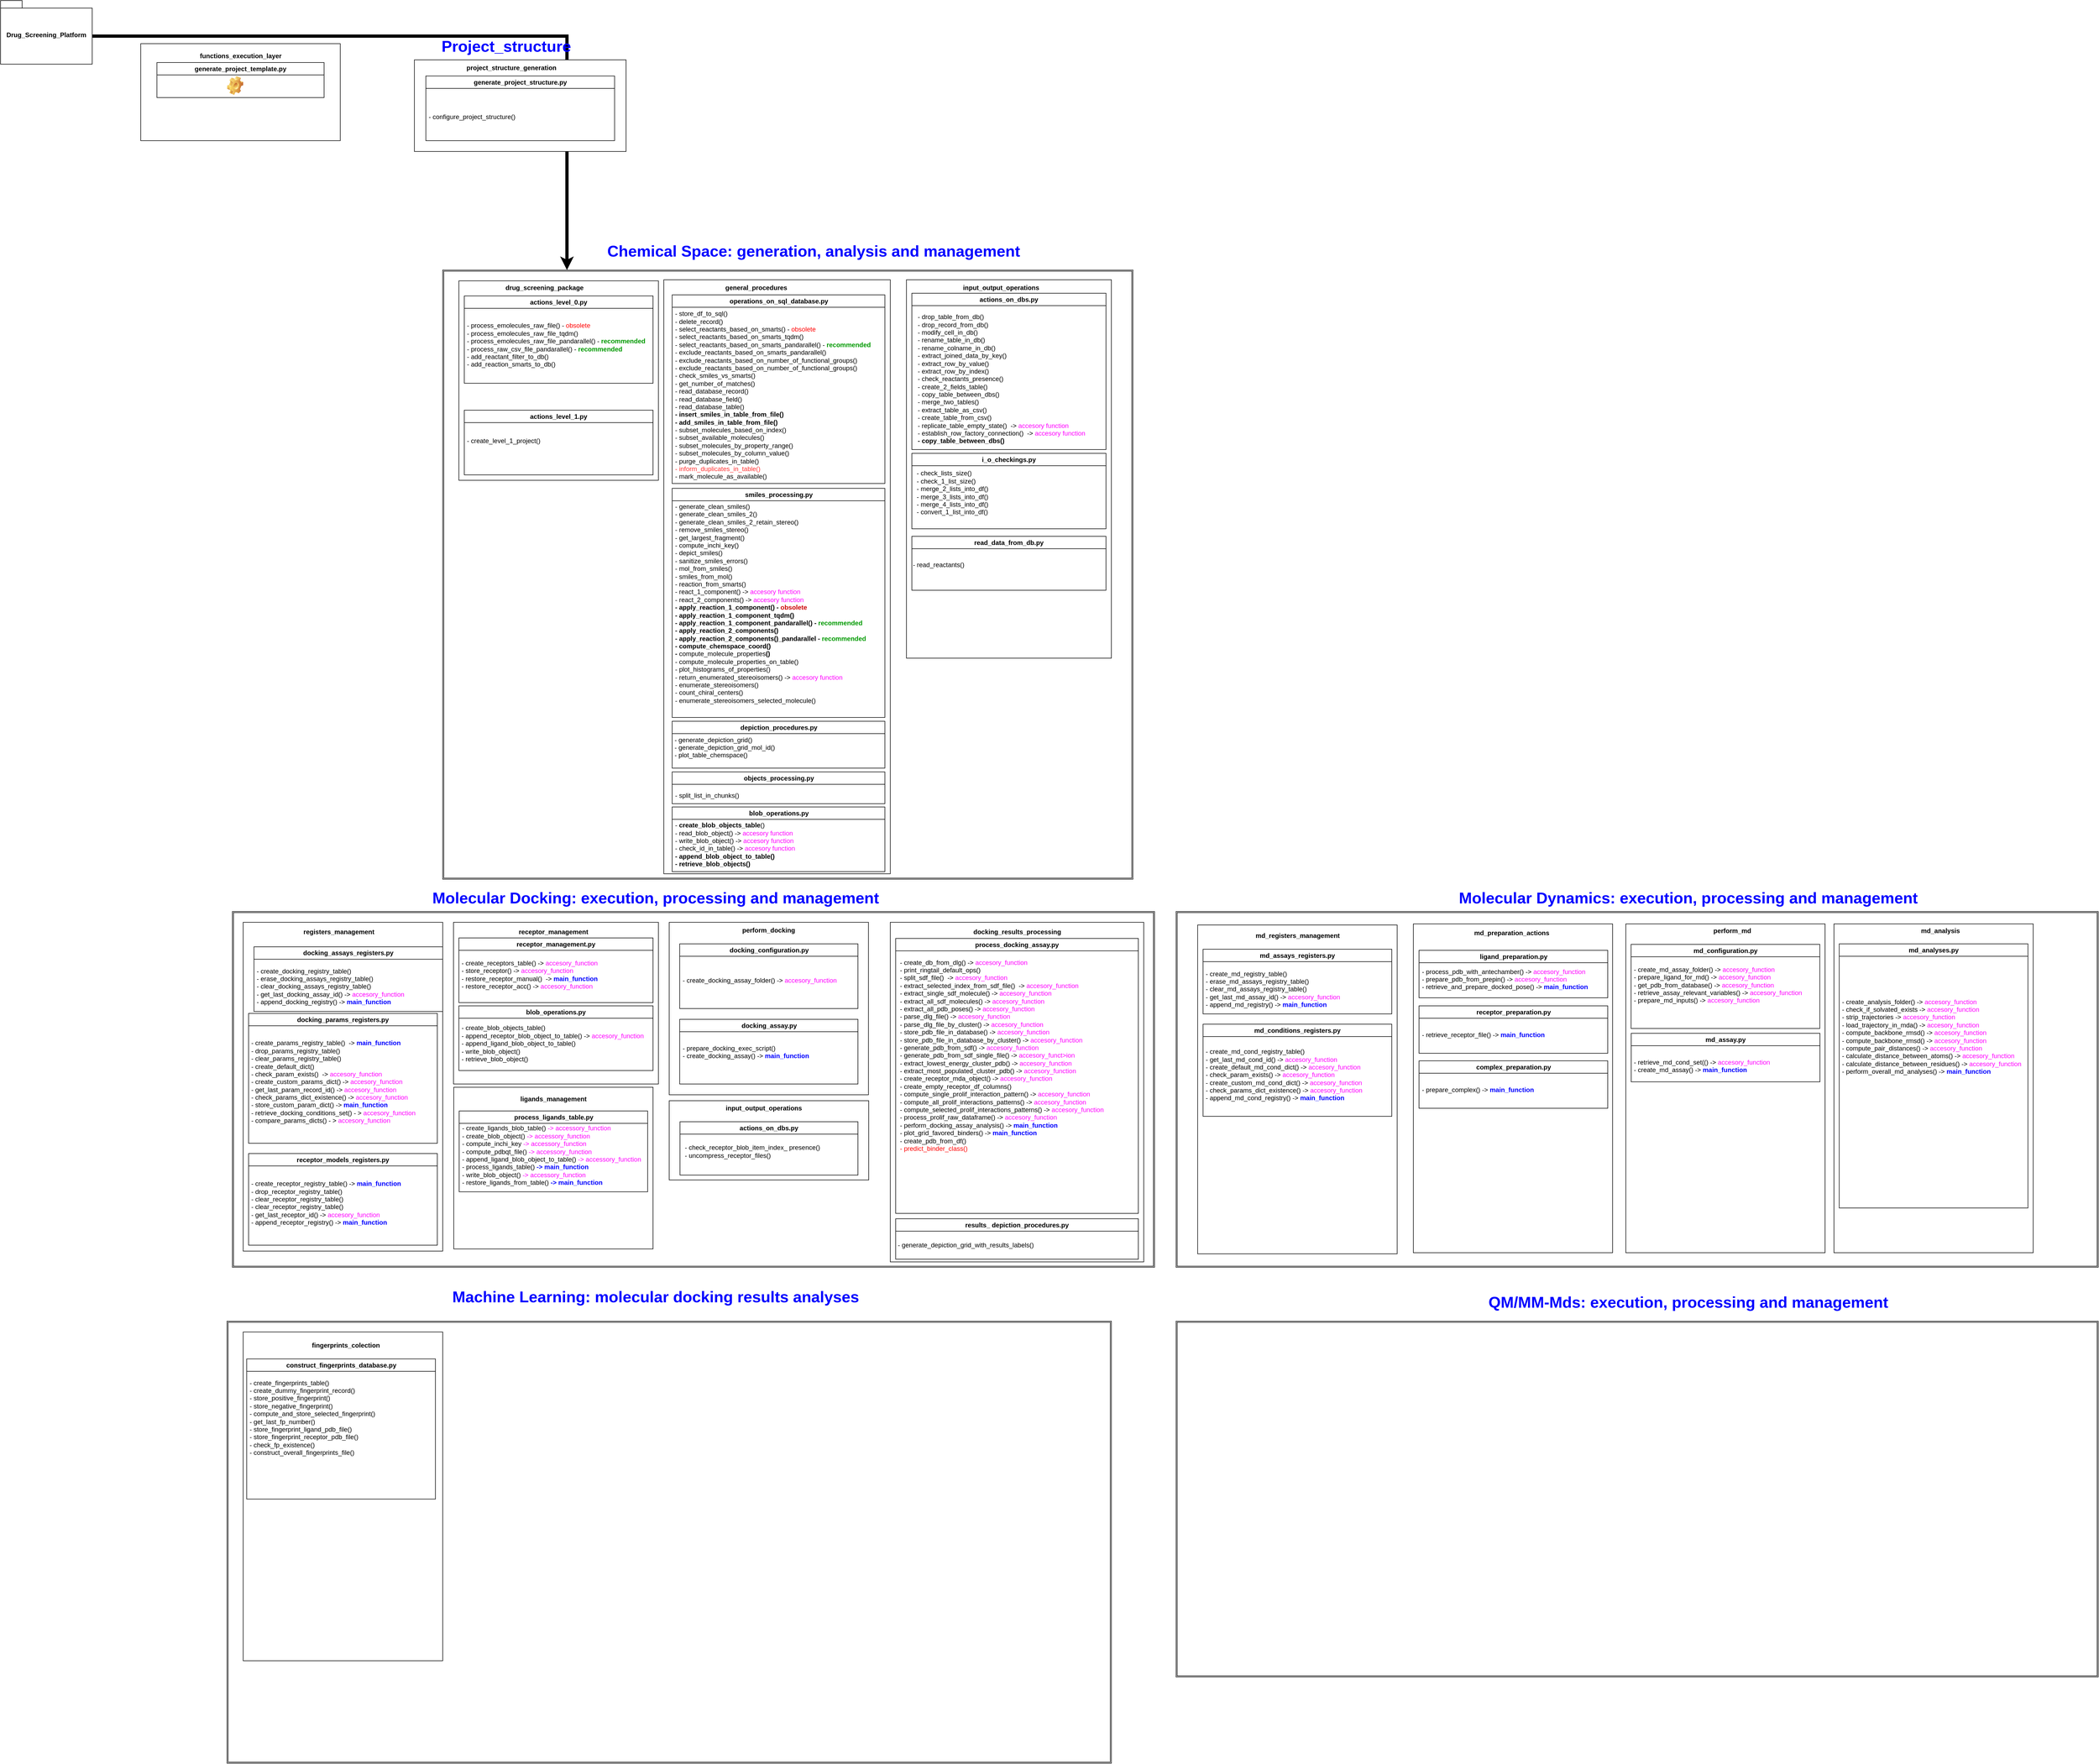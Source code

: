 <mxfile version="24.2.5" type="device">
  <diagram name="Page-1" id="ZjDDQJJPFg0Ox1GyfzFk">
    <mxGraphModel dx="4764" dy="4843" grid="1" gridSize="10" guides="1" tooltips="1" connect="1" arrows="0" fold="1" page="1" pageScale="1" pageWidth="850" pageHeight="4000" math="0" shadow="0">
      <root>
        <mxCell id="0" />
        <mxCell id="1" parent="0" />
        <mxCell id="5_DyJyI8M9IPfwXmiHKh-10" value="" style="shape=ext;double=1;rounded=0;whiteSpace=wrap;html=1;fillColor=none;" parent="1" vertex="1">
          <mxGeometry x="-2080" y="20" width="1280" height="1130" as="geometry" />
        </mxCell>
        <mxCell id="op9TbKIEDOTLHS-nMI7d-17" style="edgeStyle=orthogonalEdgeStyle;rounded=0;orthogonalLoop=1;jettySize=auto;html=1;exitX=0;exitY=0;exitDx=170;exitDy=66;exitPerimeter=0;entryX=0.18;entryY=0;entryDx=0;entryDy=0;entryPerimeter=0;strokeWidth=6;" parent="1" source="KJcT8KKadc8VXpA1oSE8-1" target="5_DyJyI8M9IPfwXmiHKh-10" edge="1">
          <mxGeometry relative="1" as="geometry">
            <mxPoint x="-2412" y="90" as="targetPoint" />
          </mxGeometry>
        </mxCell>
        <mxCell id="KJcT8KKadc8VXpA1oSE8-1" value="Drug_Screening_Platform" style="shape=folder;fontStyle=1;spacingTop=10;tabWidth=40;tabHeight=14;tabPosition=left;html=1;whiteSpace=wrap;" parent="1" vertex="1">
          <mxGeometry x="-2900" y="-480" width="170" height="118" as="geometry" />
        </mxCell>
        <mxCell id="S1ebgUeqdzHGPqSR9HJT-7" style="edgeStyle=orthogonalEdgeStyle;rounded=0;orthogonalLoop=1;jettySize=auto;html=1;exitX=1;exitY=0.5;exitDx=0;exitDy=0;entryX=0;entryY=0.5;entryDx=0;entryDy=0;" parent="1" edge="1">
          <mxGeometry relative="1" as="geometry">
            <mxPoint x="230" y="235" as="sourcePoint" />
          </mxGeometry>
        </mxCell>
        <mxCell id="S1ebgUeqdzHGPqSR9HJT-41" style="edgeStyle=orthogonalEdgeStyle;rounded=0;orthogonalLoop=1;jettySize=auto;html=1;exitX=0;exitY=1;exitDx=0;exitDy=0;entryX=0.75;entryY=1;entryDx=0;entryDy=0;" parent="1" edge="1">
          <mxGeometry relative="1" as="geometry">
            <mxPoint x="177.5" y="260" as="targetPoint" />
          </mxGeometry>
        </mxCell>
        <mxCell id="rPnB2i1iDil81EqJOdZv-5" value="" style="rounded=0;whiteSpace=wrap;html=1;" parent="1" vertex="1">
          <mxGeometry x="-2050" y="40" width="370" height="370" as="geometry" />
        </mxCell>
        <mxCell id="rPnB2i1iDil81EqJOdZv-6" value="drug_screening_package&amp;nbsp;" style="text;html=1;align=center;verticalAlign=middle;whiteSpace=wrap;rounded=0;fontStyle=1" parent="1" vertex="1">
          <mxGeometry x="-1987.5" y="38" width="195" height="30" as="geometry" />
        </mxCell>
        <mxCell id="rPnB2i1iDil81EqJOdZv-12" value="actions_level_0.py" style="swimlane;whiteSpace=wrap;html=1;" parent="1" vertex="1">
          <mxGeometry x="-2040" y="68" width="350" height="162" as="geometry">
            <mxRectangle x="190" y="190" width="140" height="30" as="alternateBounds" />
          </mxGeometry>
        </mxCell>
        <mxCell id="rPnB2i1iDil81EqJOdZv-13" value="- process_emolecules_raw_file() - &lt;font color=&quot;#ff0000&quot;&gt;obsolete&lt;/font&gt;&lt;div&gt;- process_emolecules_raw_file_tqdm()&lt;/div&gt;&lt;div&gt;- process_emolecules_raw_file_pandarallel() - &lt;font color=&quot;#009900&quot;&gt;&lt;b&gt;recommended&lt;/b&gt;&lt;/font&gt;&lt;/div&gt;&lt;div&gt;- process_raw_csv_file_pandarallel() -&amp;nbsp;&lt;font color=&quot;#009900&quot;&gt;&lt;b&gt;recommended&lt;/b&gt;&lt;/font&gt;&lt;font color=&quot;#009900&quot;&gt;&lt;b&gt;&lt;br&gt;&lt;/b&gt;&lt;/font&gt;&lt;div&gt;- add_reactant_filter_to_db()&lt;/div&gt;&lt;div&gt;- add_reaction_smarts_to_db()&lt;/div&gt;&lt;/div&gt;" style="text;html=1;align=left;verticalAlign=middle;whiteSpace=wrap;rounded=0;" parent="rPnB2i1iDil81EqJOdZv-12" vertex="1">
          <mxGeometry x="3" y="31" width="337" height="119" as="geometry" />
        </mxCell>
        <mxCell id="rPnB2i1iDil81EqJOdZv-15" value="actions_level_1.py" style="swimlane;whiteSpace=wrap;html=1;" parent="1" vertex="1">
          <mxGeometry x="-2040" y="280" width="350" height="120" as="geometry">
            <mxRectangle x="190" y="190" width="140" height="30" as="alternateBounds" />
          </mxGeometry>
        </mxCell>
        <mxCell id="rPnB2i1iDil81EqJOdZv-16" value="- create_level_1_project()" style="text;html=1;align=left;verticalAlign=middle;whiteSpace=wrap;rounded=0;" parent="rPnB2i1iDil81EqJOdZv-15" vertex="1">
          <mxGeometry x="3" y="25" width="190" height="64" as="geometry" />
        </mxCell>
        <mxCell id="op9TbKIEDOTLHS-nMI7d-1" value="" style="rounded=0;whiteSpace=wrap;html=1;" parent="1" vertex="1">
          <mxGeometry x="-1670" y="38" width="420" height="1102" as="geometry" />
        </mxCell>
        <mxCell id="op9TbKIEDOTLHS-nMI7d-2" value="general_procedures" style="text;html=1;align=center;verticalAlign=middle;whiteSpace=wrap;rounded=0;fontStyle=1" parent="1" vertex="1">
          <mxGeometry x="-1596.25" y="38" width="195" height="30" as="geometry" />
        </mxCell>
        <mxCell id="op9TbKIEDOTLHS-nMI7d-3" value="operations_on_sql_database.py" style="swimlane;whiteSpace=wrap;html=1;startSize=23;" parent="1" vertex="1">
          <mxGeometry x="-1654.5" y="66" width="394.5" height="350" as="geometry">
            <mxRectangle x="190" y="190" width="140" height="30" as="alternateBounds" />
          </mxGeometry>
        </mxCell>
        <mxCell id="op9TbKIEDOTLHS-nMI7d-4" value="- store_df_to_sql()&lt;div&gt;- delete_record()&lt;/div&gt;&lt;div&gt;- select_reactants_based_on_smarts() - &lt;font color=&quot;#ff0000&quot;&gt;obsolete&lt;/font&gt;&lt;/div&gt;&lt;div&gt;- select_reactants_based_on_smarts_tqdm()&lt;br&gt;&lt;/div&gt;&lt;div&gt;- select_reactants_based_on_smarts_pandarallel() - &lt;font color=&quot;#009900&quot;&gt;&lt;b&gt;recommended&lt;/b&gt;&lt;/font&gt;&lt;br&gt;&lt;/div&gt;&lt;div&gt;- exclude_reactants_based_on_smarts_pandarallel()&amp;nbsp;&lt;font color=&quot;#009900&quot;&gt;&lt;b&gt;&lt;br&gt;&lt;/b&gt;&lt;/font&gt;&lt;/div&gt;&lt;div&gt;- exclude_reactants_based_on_number_of_functional_groups()&lt;/div&gt;&lt;div&gt;- exclude_reactants_based_on_number_of_functional_groups()&lt;br&gt;&lt;/div&gt;&lt;div&gt;- check_smiles_vs_smarts()&lt;/div&gt;&lt;div&gt;- get_number_of_matches()&lt;/div&gt;&lt;div&gt;- read_database_record()&lt;/div&gt;&lt;div&gt;- read_database_field()&lt;/div&gt;&lt;div&gt;- read_database_table()&lt;/div&gt;&lt;div&gt;&lt;b&gt;- insert_smiles_in_table_from_file()&lt;/b&gt;&lt;/div&gt;&lt;div&gt;&lt;b&gt;-&amp;nbsp;&lt;/b&gt;&lt;b style=&quot;background-color: initial;&quot;&gt;add_smiles_in_table_from_file()&lt;/b&gt;&lt;/div&gt;&lt;div&gt;- subset_molecules_based_on_index()&lt;/div&gt;&lt;div&gt;- subset_available_molecules()&lt;/div&gt;&lt;div&gt;- subset_molecules_by_property_range()&lt;/div&gt;&lt;div&gt;- subset_molecules_by_column_value()&lt;/div&gt;&lt;div&gt;&lt;div&gt;- purge_duplicates_in_table()&lt;/div&gt;&lt;div&gt;&lt;font color=&quot;#ff3333&quot;&gt;- inform_duplicates_in_table()&lt;/font&gt;&lt;/div&gt;&lt;div&gt;- mark_molecule_as_available()&lt;/div&gt;&lt;/div&gt;" style="text;html=1;align=left;verticalAlign=middle;whiteSpace=wrap;rounded=0;" parent="op9TbKIEDOTLHS-nMI7d-3" vertex="1">
          <mxGeometry x="3" y="17" width="377" height="337" as="geometry" />
        </mxCell>
        <mxCell id="op9TbKIEDOTLHS-nMI7d-5" value="smiles_processing.py" style="swimlane;whiteSpace=wrap;html=1;startSize=23;" parent="1" vertex="1">
          <mxGeometry x="-1654.5" y="425" width="394.5" height="425" as="geometry">
            <mxRectangle x="190" y="190" width="140" height="30" as="alternateBounds" />
          </mxGeometry>
        </mxCell>
        <mxCell id="op9TbKIEDOTLHS-nMI7d-6" value="- generate_clean_smiles()&lt;div&gt;- generate_clean_smiles_2()&lt;/div&gt;&lt;div&gt;- generate_clean_smiles_2_retain_stereo()&lt;br&gt;&lt;div&gt;- remove_smiles_stereo()&lt;/div&gt;&lt;div&gt;- get_largest_fragment()&lt;/div&gt;&lt;div&gt;- compute_inchi_key()&lt;/div&gt;&lt;div&gt;- depict_smiles()&lt;/div&gt;&lt;div&gt;- sanitize_smiles_errors()&lt;/div&gt;&lt;div&gt;- mol_from_smiles()&lt;/div&gt;&lt;div&gt;- smiles_from_mol()&lt;/div&gt;&lt;div&gt;- reaction_from_smarts()&lt;/div&gt;&lt;div&gt;- react_1_component()&amp;nbsp;&lt;span style=&quot;background-color: initial;&quot;&gt;-&amp;gt;&lt;/span&gt;&lt;span style=&quot;background-color: initial;&quot;&gt;&amp;nbsp;&lt;/span&gt;&lt;font style=&quot;background-color: initial;&quot; color=&quot;#ff00ff&quot;&gt;accesory function&lt;/font&gt;&lt;/div&gt;&lt;div&gt;- react_2_components()&amp;nbsp;&lt;span style=&quot;background-color: initial;&quot;&gt;-&amp;gt;&lt;/span&gt;&lt;span style=&quot;background-color: initial;&quot;&gt;&amp;nbsp;&lt;/span&gt;&lt;font style=&quot;background-color: initial;&quot; color=&quot;#ff00ff&quot;&gt;accesory function&lt;/font&gt;&lt;br&gt;&lt;/div&gt;&lt;div&gt;&lt;b&gt;- apply_reaction_1_component() - &lt;font color=&quot;#cc0000&quot;&gt;obsolete&lt;/font&gt;&lt;/b&gt;&lt;/div&gt;&lt;div&gt;&lt;b&gt;- apply_reaction_1_component_tqdm()&lt;/b&gt;&lt;b&gt;&lt;font color=&quot;#cc0000&quot;&gt;&lt;br&gt;&lt;/font&gt;&lt;/b&gt;&lt;/div&gt;&lt;div&gt;&lt;b&gt;- apply_reaction_1_component_pandarallel() - &lt;font color=&quot;#009900&quot;&gt;recommended&lt;/font&gt;&lt;/b&gt;&lt;b&gt;&lt;br&gt;&lt;/b&gt;&lt;/div&gt;&lt;div&gt;&lt;div&gt;&lt;b&gt;- apply_reaction_2_components()&lt;/b&gt;&lt;/div&gt;&lt;div&gt;&lt;b&gt;- apply_reaction_2_components()_pandarallel - &lt;font color=&quot;#009900&quot;&gt;recommended&lt;/font&gt;&lt;/b&gt;&lt;b&gt;&lt;br&gt;&lt;/b&gt;&lt;/div&gt;&lt;div&gt;&lt;b&gt;- compute_chemspace_coord()&lt;/b&gt;&lt;/div&gt;&lt;div&gt;&lt;b&gt;- &lt;/b&gt;compute_molecule_properties&lt;b&gt;()&lt;/b&gt;&lt;/div&gt;&lt;div&gt;- compute_&lt;span style=&quot;background-color: initial;&quot;&gt;molecule_properties_on_table()&lt;/span&gt;&lt;/div&gt;&lt;div&gt;- plot_histograms_of_properties&lt;span style=&quot;background-color: initial;&quot;&gt;()&lt;/span&gt;&lt;span style=&quot;background-color: initial;&quot;&gt;&lt;br&gt;&lt;/span&gt;&lt;/div&gt;&lt;div&gt;&lt;span style=&quot;background-color: initial;&quot;&gt;- return_enumerated_stereoisomers()&amp;nbsp;&lt;/span&gt;&lt;span style=&quot;background-color: initial;&quot;&gt;-&amp;gt;&lt;/span&gt;&lt;span style=&quot;background-color: initial;&quot;&gt;&amp;nbsp;&lt;/span&gt;&lt;font style=&quot;background-color: initial;&quot; color=&quot;#ff00ff&quot;&gt;accesory function&lt;/font&gt;&lt;/div&gt;&lt;div&gt;- enumerate_stereoisomers()&lt;span style=&quot;background-color: initial;&quot;&gt;&lt;br&gt;&lt;/span&gt;&lt;/div&gt;&lt;div&gt;- count_chiral_centers()&lt;/div&gt;&lt;div&gt;- enumerate_stereoisomers_selected_molecule()&lt;/div&gt;&lt;div&gt;&lt;br&gt;&lt;/div&gt;&lt;/div&gt;&lt;div&gt;&lt;br&gt;&lt;/div&gt;&lt;/div&gt;" style="text;html=1;align=left;verticalAlign=middle;whiteSpace=wrap;rounded=0;" parent="op9TbKIEDOTLHS-nMI7d-5" vertex="1">
          <mxGeometry x="3" y="67" width="367" height="321" as="geometry" />
        </mxCell>
        <mxCell id="op9TbKIEDOTLHS-nMI7d-7" value="" style="rounded=0;whiteSpace=wrap;html=1;" parent="1" vertex="1">
          <mxGeometry x="-1220" y="38" width="380" height="702" as="geometry" />
        </mxCell>
        <mxCell id="op9TbKIEDOTLHS-nMI7d-8" value="input_output_operations" style="text;html=1;align=center;verticalAlign=middle;whiteSpace=wrap;rounded=0;fontStyle=1" parent="1" vertex="1">
          <mxGeometry x="-1142.5" y="38" width="195" height="30" as="geometry" />
        </mxCell>
        <mxCell id="op9TbKIEDOTLHS-nMI7d-9" value="actions_on_dbs.py" style="swimlane;whiteSpace=wrap;html=1;startSize=23;" parent="1" vertex="1">
          <mxGeometry x="-1210" y="63" width="360" height="290" as="geometry">
            <mxRectangle x="190" y="190" width="140" height="30" as="alternateBounds" />
          </mxGeometry>
        </mxCell>
        <mxCell id="op9TbKIEDOTLHS-nMI7d-10" value="- drop_table_from_db()&lt;div&gt;-&amp;nbsp;&lt;span style=&quot;background-color: initial;&quot;&gt;drop_record_from_db()&lt;/span&gt;&lt;/div&gt;&lt;div&gt;- modify_cell_in_db()&lt;/div&gt;&lt;div&gt;- rename_table_in_db()&lt;/div&gt;&lt;div&gt;- rename_colname_in_db()&lt;/div&gt;&lt;div&gt;- extract_joined_data_by_key()&lt;/div&gt;&lt;div&gt;- extract_row_by_value()&lt;/div&gt;&lt;div&gt;- extract_row_by_index()&lt;/div&gt;&lt;div&gt;- check_reactants_presence()&lt;/div&gt;&lt;div&gt;- create_2_fields_table()&lt;/div&gt;&lt;div&gt;- copy_table_between_dbs()&lt;/div&gt;&lt;div&gt;- merge_two_tables()&lt;/div&gt;&lt;div&gt;- extract_table_as_csv()&lt;/div&gt;&lt;div&gt;- create_table_from_csv()&lt;/div&gt;&lt;div&gt;- replicate_table_empty_state()&amp;nbsp;&amp;nbsp;&lt;span style=&quot;background-color: initial;&quot;&gt;-&amp;gt;&lt;/span&gt;&lt;span style=&quot;background-color: initial;&quot;&gt;&amp;nbsp;&lt;/span&gt;&lt;font style=&quot;background-color: initial;&quot; color=&quot;#ff00ff&quot;&gt;accesory function&lt;/font&gt;&lt;/div&gt;&lt;div&gt;&lt;font style=&quot;background-color: initial;&quot;&gt;- establish_row_factory_connection()&amp;nbsp;&amp;nbsp;&lt;/font&gt;&lt;span style=&quot;background-color: initial;&quot;&gt;-&amp;gt;&lt;/span&gt;&lt;span style=&quot;background-color: initial;&quot;&gt;&amp;nbsp;&lt;/span&gt;&lt;font style=&quot;background-color: initial;&quot; color=&quot;#ff00ff&quot;&gt;accesory function&lt;/font&gt;&lt;/div&gt;&lt;div&gt;&lt;font style=&quot;background-color: initial;&quot;&gt;&lt;b&gt;- copy_table_between_dbs()&lt;/b&gt;&lt;/font&gt;&lt;/div&gt;" style="text;html=1;align=left;verticalAlign=middle;whiteSpace=wrap;rounded=0;" parent="op9TbKIEDOTLHS-nMI7d-9" vertex="1">
          <mxGeometry x="9.25" y="27" width="340.75" height="263" as="geometry" />
        </mxCell>
        <mxCell id="op9TbKIEDOTLHS-nMI7d-11" value="i_o_checkings.py" style="swimlane;whiteSpace=wrap;html=1;startSize=23;" parent="1" vertex="1">
          <mxGeometry x="-1210" y="360" width="360" height="140" as="geometry">
            <mxRectangle x="190" y="190" width="140" height="30" as="alternateBounds" />
          </mxGeometry>
        </mxCell>
        <mxCell id="op9TbKIEDOTLHS-nMI7d-12" value="- check_lists_size()&lt;div&gt;- check_1_list_size()&lt;/div&gt;&lt;div&gt;- merge_2_lists_into_df()&lt;/div&gt;&lt;div&gt;- merge_3_lists_into_df()&lt;/div&gt;&lt;div&gt;- merge_4_lists_into_df()&lt;br&gt;&lt;/div&gt;&lt;div&gt;- convert_1_list_into_df()&lt;/div&gt;" style="text;html=1;align=left;verticalAlign=middle;whiteSpace=wrap;rounded=0;" parent="op9TbKIEDOTLHS-nMI7d-11" vertex="1">
          <mxGeometry x="7" y="21" width="227" height="103" as="geometry" />
        </mxCell>
        <mxCell id="op9TbKIEDOTLHS-nMI7d-14" value="read_data_from_db.py" style="swimlane;whiteSpace=wrap;html=1;startSize=23;" parent="1" vertex="1">
          <mxGeometry x="-1210" y="514" width="360" height="100" as="geometry">
            <mxRectangle x="190" y="190" width="140" height="30" as="alternateBounds" />
          </mxGeometry>
        </mxCell>
        <mxCell id="op9TbKIEDOTLHS-nMI7d-15" value="- read_reactants()&lt;div&gt;&lt;br&gt;&lt;/div&gt;" style="text;html=1;align=left;verticalAlign=middle;whiteSpace=wrap;rounded=0;" parent="op9TbKIEDOTLHS-nMI7d-14" vertex="1">
          <mxGeometry y="29" width="227" height="61" as="geometry" />
        </mxCell>
        <mxCell id="op9TbKIEDOTLHS-nMI7d-18" value="depiction_procedures.py" style="swimlane;whiteSpace=wrap;html=1;startSize=23;" parent="1" vertex="1">
          <mxGeometry x="-1654.5" y="857" width="394.5" height="87" as="geometry">
            <mxRectangle x="190" y="190" width="140" height="30" as="alternateBounds" />
          </mxGeometry>
        </mxCell>
        <mxCell id="op9TbKIEDOTLHS-nMI7d-20" value="- generate_depiction_grid()&lt;div&gt;-&amp;nbsp;&lt;span style=&quot;background-color: initial;&quot;&gt;generate_depiction_grid_mol_id()&lt;/span&gt;&lt;/div&gt;&lt;div&gt;- plot_table_chemspace()&lt;br&gt;&lt;div&gt;&lt;br&gt;&lt;/div&gt;&lt;/div&gt;&lt;div&gt;&lt;br&gt;&lt;/div&gt;" style="text;html=1;align=left;verticalAlign=middle;whiteSpace=wrap;rounded=0;" parent="op9TbKIEDOTLHS-nMI7d-18" vertex="1">
          <mxGeometry x="2" y="31" width="227" height="64" as="geometry" />
        </mxCell>
        <mxCell id="lbyZ6owVBrFahI_U88o8-2" value="objects_processing.py" style="swimlane;whiteSpace=wrap;html=1;startSize=23;" parent="1" vertex="1">
          <mxGeometry x="-1654.5" y="951" width="394.5" height="59" as="geometry">
            <mxRectangle x="190" y="190" width="140" height="30" as="alternateBounds" />
          </mxGeometry>
        </mxCell>
        <mxCell id="lbyZ6owVBrFahI_U88o8-3" value="- split_list_in_chunks()&lt;div&gt;&lt;div&gt;&lt;br&gt;&lt;/div&gt;&lt;/div&gt;" style="text;html=1;align=left;verticalAlign=middle;whiteSpace=wrap;rounded=0;" parent="lbyZ6owVBrFahI_U88o8-2" vertex="1">
          <mxGeometry x="3" y="38" width="227" height="25" as="geometry" />
        </mxCell>
        <mxCell id="6K7ebZLv46I86Yor-Uzl-1" value="blob_operations.py" style="swimlane;whiteSpace=wrap;html=1;startSize=23;" parent="1" vertex="1">
          <mxGeometry x="-1654.5" y="1016" width="394.5" height="120" as="geometry">
            <mxRectangle x="190" y="190" width="140" height="30" as="alternateBounds" />
          </mxGeometry>
        </mxCell>
        <mxCell id="6K7ebZLv46I86Yor-Uzl-2" value="- &lt;b&gt;create_blob_objects_table&lt;/b&gt;()&lt;div&gt;&lt;div&gt;- read_blob_object() -&amp;gt; &lt;font color=&quot;#ff00ff&quot;&gt;accesory function&lt;/font&gt;&lt;/div&gt;&lt;div&gt;- write_blob_object()&amp;nbsp;&lt;span style=&quot;background-color: initial;&quot;&gt;-&amp;gt; &lt;font color=&quot;#ff00ff&quot;&gt;accesory function&lt;/font&gt;&lt;/span&gt;&lt;/div&gt;&lt;div&gt;- check_id_in_table() -&amp;gt; &lt;font color=&quot;#ff00ff&quot;&gt;accesory function&lt;/font&gt;&lt;br&gt;&lt;div&gt;&lt;b&gt;- append_blob_object_to_table()&lt;/b&gt;&lt;/div&gt;&lt;div&gt;&lt;b&gt;- retrieve_blob_objects()&lt;br&gt;&lt;/b&gt;&lt;div&gt;&lt;div&gt;&lt;br&gt;&lt;/div&gt;&lt;/div&gt;&lt;/div&gt;&lt;/div&gt;&lt;/div&gt;" style="text;html=1;align=left;verticalAlign=middle;whiteSpace=wrap;rounded=0;" parent="6K7ebZLv46I86Yor-Uzl-1" vertex="1">
          <mxGeometry x="3" y="34" width="267" height="86" as="geometry" />
        </mxCell>
        <mxCell id="qKzU55aZ_MgjHmYQfqIT-2" value="" style="rounded=0;whiteSpace=wrap;html=1;" parent="1" vertex="1">
          <mxGeometry x="-2640" y="-400" width="370" height="180" as="geometry" />
        </mxCell>
        <mxCell id="qKzU55aZ_MgjHmYQfqIT-3" value="functions_execution_layer" style="text;html=1;align=center;verticalAlign=middle;whiteSpace=wrap;rounded=0;fontStyle=1" parent="1" vertex="1">
          <mxGeometry x="-2552.5" y="-392" width="195" height="30" as="geometry" />
        </mxCell>
        <mxCell id="5_DyJyI8M9IPfwXmiHKh-1" value="generate_project_template.py" style="swimlane;whiteSpace=wrap;html=1;" parent="1" vertex="1">
          <mxGeometry x="-2610" y="-365" width="310" height="65" as="geometry">
            <mxRectangle x="190" y="190" width="140" height="30" as="alternateBounds" />
          </mxGeometry>
        </mxCell>
        <mxCell id="5_DyJyI8M9IPfwXmiHKh-4" value="" style="shape=image;html=1;verticalLabelPosition=bottom;verticalAlign=top;imageAspect=1;aspect=fixed;image=img/clipart/Gear_128x128.png" parent="5_DyJyI8M9IPfwXmiHKh-1" vertex="1">
          <mxGeometry x="130.16" y="25" width="29.84" height="35" as="geometry" />
        </mxCell>
        <mxCell id="5_DyJyI8M9IPfwXmiHKh-11" value="Chemical Space: generation, analysis and management" style="text;html=1;align=center;verticalAlign=middle;whiteSpace=wrap;rounded=0;fontSize=29;fontColor=#0000FF;fontStyle=1" parent="1" vertex="1">
          <mxGeometry x="-1792.5" y="-30" width="800" height="30" as="geometry" />
        </mxCell>
        <mxCell id="5_DyJyI8M9IPfwXmiHKh-12" value="" style="shape=ext;double=1;rounded=0;whiteSpace=wrap;html=1;fillColor=none;" parent="1" vertex="1">
          <mxGeometry x="-2470" y="1210" width="1710" height="660" as="geometry" />
        </mxCell>
        <mxCell id="5_DyJyI8M9IPfwXmiHKh-13" value="Molecular Docking: execution, processing and management" style="text;html=1;align=center;verticalAlign=middle;whiteSpace=wrap;rounded=0;fontSize=29;fontColor=#0000FF;fontStyle=1" parent="1" vertex="1">
          <mxGeometry x="-2125" y="1170" width="880" height="30" as="geometry" />
        </mxCell>
        <mxCell id="5_DyJyI8M9IPfwXmiHKh-14" value="" style="shape=ext;double=1;rounded=0;whiteSpace=wrap;html=1;fillColor=none;" parent="1" vertex="1">
          <mxGeometry x="-2480" y="1970" width="1640" height="820" as="geometry" />
        </mxCell>
        <mxCell id="5_DyJyI8M9IPfwXmiHKh-15" value="Machine Learning: molecular docking results analyses" style="text;html=1;align=center;verticalAlign=middle;whiteSpace=wrap;rounded=0;fontSize=29;fontColor=#0000FF;fontStyle=1" parent="1" vertex="1">
          <mxGeometry x="-2125" y="1910" width="880" height="30" as="geometry" />
        </mxCell>
        <mxCell id="aTlMjv3ezEQamQvf1I-T-4" value="" style="rounded=0;whiteSpace=wrap;html=1;" parent="1" vertex="1">
          <mxGeometry x="-2060" y="1230" width="380" height="300" as="geometry" />
        </mxCell>
        <mxCell id="aTlMjv3ezEQamQvf1I-T-5" value="receptor_management" style="text;html=1;align=center;verticalAlign=middle;whiteSpace=wrap;rounded=0;fontStyle=1" parent="1" vertex="1">
          <mxGeometry x="-1972.5" y="1233" width="195" height="30" as="geometry" />
        </mxCell>
        <mxCell id="aTlMjv3ezEQamQvf1I-T-8" value="receptor_management.py" style="swimlane;whiteSpace=wrap;html=1;" parent="1" vertex="1">
          <mxGeometry x="-2050" y="1259" width="360" height="120" as="geometry">
            <mxRectangle x="190" y="190" width="140" height="30" as="alternateBounds" />
          </mxGeometry>
        </mxCell>
        <mxCell id="aTlMjv3ezEQamQvf1I-T-9" value="- create_receptors_table() -&amp;gt; &lt;font color=&quot;#ff00ff&quot;&gt;accesory_function&lt;/font&gt;&lt;div&gt;- store_receptor()&amp;nbsp;&lt;span style=&quot;background-color: initial;&quot;&gt;-&amp;gt;&lt;/span&gt;&lt;span style=&quot;background-color: initial;&quot;&gt;&amp;nbsp;&lt;/span&gt;&lt;font style=&quot;background-color: initial;&quot; color=&quot;#ff00ff&quot;&gt;accesory_function&lt;/font&gt;&lt;/div&gt;&lt;div&gt;- restore_receptor_manual()&amp;nbsp;&amp;nbsp;&lt;span style=&quot;background-color: initial;&quot;&gt;-&amp;gt;&lt;/span&gt;&lt;span style=&quot;background-color: initial;&quot;&gt;&amp;nbsp;&lt;/span&gt;&lt;b style=&quot;background-color: initial;&quot;&gt;&lt;font color=&quot;#0000ff&quot;&gt;main_function&lt;/font&gt;&lt;/b&gt;&lt;/div&gt;&lt;div&gt;- restore_receptor_acc()&amp;nbsp;&lt;span style=&quot;background-color: initial;&quot;&gt;-&amp;gt;&lt;/span&gt;&lt;span style=&quot;background-color: initial;&quot;&gt;&amp;nbsp;&lt;/span&gt;&lt;font style=&quot;background-color: initial;&quot; color=&quot;#ff00ff&quot;&gt;accesory_function&lt;/font&gt;&lt;br&gt;&lt;/div&gt;" style="text;html=1;align=left;verticalAlign=middle;whiteSpace=wrap;rounded=0;" parent="aTlMjv3ezEQamQvf1I-T-8" vertex="1">
          <mxGeometry x="3" y="23" width="337" height="89" as="geometry" />
        </mxCell>
        <mxCell id="CnKzWvlWqhQ8PirCTRX0-1" value="blob_operations.py" style="swimlane;whiteSpace=wrap;html=1;startSize=23;" parent="1" vertex="1">
          <mxGeometry x="-2050" y="1385" width="360" height="120" as="geometry">
            <mxRectangle x="190" y="190" width="140" height="30" as="alternateBounds" />
          </mxGeometry>
        </mxCell>
        <mxCell id="CnKzWvlWqhQ8PirCTRX0-2" value="&lt;div&gt;&lt;div&gt;- create_blob_objects_table()&amp;nbsp;&lt;/div&gt;&lt;div&gt;- append_receptor_blob_object_to_table()&amp;nbsp;&lt;span style=&quot;background-color: initial;&quot;&gt;-&amp;gt;&lt;/span&gt;&lt;span style=&quot;background-color: initial;&quot;&gt;&amp;nbsp;&lt;/span&gt;&lt;font style=&quot;background-color: initial;&quot; color=&quot;#ff00ff&quot;&gt;accesory_function&lt;/font&gt;&lt;/div&gt;&lt;div&gt;- append_ligand_blob_object_to_table()&lt;/div&gt;&lt;div&gt;- write_blob_object()&lt;/div&gt;&lt;div&gt;&lt;div&gt;- retrieve_blob_object()&lt;/div&gt;&lt;/div&gt;&lt;/div&gt;&lt;div&gt;&lt;br&gt;&lt;/div&gt;" style="text;html=1;align=left;verticalAlign=middle;whiteSpace=wrap;rounded=0;" parent="CnKzWvlWqhQ8PirCTRX0-1" vertex="1">
          <mxGeometry x="3" y="34" width="357" height="86" as="geometry" />
        </mxCell>
        <mxCell id="BOrHv1OWvrkvpR48PMWf-4" value="" style="rounded=0;whiteSpace=wrap;html=1;" parent="1" vertex="1">
          <mxGeometry x="-1660" y="1561" width="370" height="147" as="geometry" />
        </mxCell>
        <mxCell id="BOrHv1OWvrkvpR48PMWf-8" value="input_output_operations" style="text;html=1;align=center;verticalAlign=middle;whiteSpace=wrap;rounded=0;fontStyle=1" parent="1" vertex="1">
          <mxGeometry x="-1582.5" y="1560" width="195" height="30" as="geometry" />
        </mxCell>
        <mxCell id="7TFo4y6W_42p0ru7j4Ib-7" value="" style="rounded=0;whiteSpace=wrap;html=1;" parent="1" vertex="1">
          <mxGeometry x="-2059.5" y="1536" width="369.5" height="300" as="geometry" />
        </mxCell>
        <mxCell id="7TFo4y6W_42p0ru7j4Ib-8" value="ligands_management" style="text;html=1;align=center;verticalAlign=middle;whiteSpace=wrap;rounded=0;fontStyle=1" parent="1" vertex="1">
          <mxGeometry x="-1972" y="1543" width="195" height="30" as="geometry" />
        </mxCell>
        <mxCell id="7TFo4y6W_42p0ru7j4Ib-9" value="process_ligands_table.py" style="swimlane;whiteSpace=wrap;html=1;" parent="1" vertex="1">
          <mxGeometry x="-2049.5" y="1580" width="349.5" height="150" as="geometry">
            <mxRectangle x="190" y="190" width="140" height="30" as="alternateBounds" />
          </mxGeometry>
        </mxCell>
        <mxCell id="7TFo4y6W_42p0ru7j4Ib-10" value="&lt;div&gt;- create_ligands_blob_table()&amp;nbsp;&lt;span style=&quot;color: rgb(255, 0, 255); background-color: initial;&quot;&gt;-&amp;gt; accessory_function&lt;/span&gt;&lt;/div&gt;- create_blob_object()&amp;nbsp;&lt;span style=&quot;color: rgb(255, 0, 255);&quot;&gt;-&amp;gt; accessory_function&lt;/span&gt;&lt;div&gt;- compute_inchi_key&amp;nbsp;&lt;span style=&quot;color: rgb(255, 0, 255); background-color: initial;&quot;&gt;-&amp;gt; accessory_function&lt;/span&gt;&lt;/div&gt;&lt;div&gt;- compute_pdbqt_file()&amp;nbsp;&lt;span style=&quot;color: rgb(255, 0, 255);&quot;&gt;-&amp;gt; accessory_function&lt;/span&gt;&lt;br&gt;&lt;div&gt;- append_ligand_blob_object_to_table()&amp;nbsp;&lt;span style=&quot;color: rgb(255, 0, 255); background-color: initial;&quot;&gt;-&amp;gt; accessory_function&lt;/span&gt;&lt;/div&gt;&lt;div&gt;- process_ligands_table()&amp;nbsp;&lt;span style=&quot;background-color: initial;&quot;&gt;&lt;b style=&quot;&quot;&gt;&lt;font color=&quot;#0000ff&quot;&gt;-&amp;gt; main_function&lt;/font&gt;&lt;/b&gt;&lt;/span&gt;&lt;/div&gt;&lt;div&gt;- write_blob_object() &lt;font color=&quot;#ff00ff&quot;&gt;-&amp;gt; accessory_function&lt;/font&gt;&lt;/div&gt;&lt;div&gt;- restore_ligands_from_table()&amp;nbsp;&lt;b style=&quot;background-color: initial;&quot;&gt;&lt;font color=&quot;#0000ff&quot;&gt;-&amp;gt; main_function&lt;/font&gt;&lt;/b&gt;&lt;/div&gt;&lt;div&gt;&lt;br&gt;&lt;/div&gt;&lt;div&gt;&lt;br&gt;&lt;/div&gt;&lt;/div&gt;&lt;div&gt;&lt;br&gt;&lt;/div&gt;" style="text;html=1;align=left;verticalAlign=middle;whiteSpace=wrap;rounded=0;" parent="7TFo4y6W_42p0ru7j4Ib-9" vertex="1">
          <mxGeometry x="3" y="29" width="337" height="149" as="geometry" />
        </mxCell>
        <mxCell id="EQOfs4SET3LyxnaPZ16r-1" value="" style="rounded=0;whiteSpace=wrap;html=1;" parent="1" vertex="1">
          <mxGeometry x="-1660" y="1230" width="369.5" height="320" as="geometry" />
        </mxCell>
        <mxCell id="EQOfs4SET3LyxnaPZ16r-2" value="perform_docking" style="text;html=1;align=center;verticalAlign=middle;whiteSpace=wrap;rounded=0;fontStyle=1" parent="1" vertex="1">
          <mxGeometry x="-1572.75" y="1230" width="195" height="30" as="geometry" />
        </mxCell>
        <mxCell id="EQOfs4SET3LyxnaPZ16r-3" value="docking_configuration.py" style="swimlane;whiteSpace=wrap;html=1;" parent="1" vertex="1">
          <mxGeometry x="-1640.5" y="1270" width="330.5" height="120" as="geometry">
            <mxRectangle x="190" y="190" width="140" height="30" as="alternateBounds" />
          </mxGeometry>
        </mxCell>
        <mxCell id="EQOfs4SET3LyxnaPZ16r-4" value="&lt;div&gt;&lt;br&gt;&lt;/div&gt;&lt;div&gt;- create_docking_assay_folder() -&amp;gt; &lt;font color=&quot;#ff00ff&quot;&gt;accesory_function&lt;/font&gt;&lt;/div&gt;&lt;div&gt;&lt;br&gt;&lt;/div&gt;" style="text;html=1;align=left;verticalAlign=middle;whiteSpace=wrap;rounded=0;" parent="EQOfs4SET3LyxnaPZ16r-3" vertex="1">
          <mxGeometry x="3" y="23" width="327" height="89" as="geometry" />
        </mxCell>
        <mxCell id="ADFE6VU8ZeG-jz34yDhz-1" value="" style="rounded=0;whiteSpace=wrap;html=1;" parent="1" vertex="1">
          <mxGeometry x="-2450" y="1230" width="370" height="610" as="geometry" />
        </mxCell>
        <mxCell id="ADFE6VU8ZeG-jz34yDhz-2" value="registers_management" style="text;html=1;align=center;verticalAlign=middle;whiteSpace=wrap;rounded=0;fontStyle=1" parent="1" vertex="1">
          <mxGeometry x="-2370" y="1233" width="195" height="30" as="geometry" />
        </mxCell>
        <mxCell id="ADFE6VU8ZeG-jz34yDhz-3" value="docking_params_registers.py" style="swimlane;whiteSpace=wrap;html=1;" parent="1" vertex="1">
          <mxGeometry x="-2440" y="1399" width="350" height="241" as="geometry">
            <mxRectangle x="190" y="190" width="140" height="30" as="alternateBounds" />
          </mxGeometry>
        </mxCell>
        <mxCell id="ADFE6VU8ZeG-jz34yDhz-4" value="- create_params_registry_table()&amp;nbsp; -&amp;gt;&amp;nbsp;&lt;b&gt;&lt;font color=&quot;#0000ff&quot;&gt;main_function&lt;/font&gt;&lt;/b&gt;&lt;div&gt;- drop_params_registry_table()&amp;nbsp;&lt;div&gt;&lt;div&gt;- clear_&lt;span style=&quot;background-color: initial;&quot;&gt;params_registry_table()&lt;/span&gt;&lt;/div&gt;&lt;div&gt;- create_default_dict()&lt;/div&gt;&lt;div&gt;- check_param_exists()&amp;nbsp;&amp;nbsp;&lt;span style=&quot;background-color: initial;&quot;&gt;-&amp;gt;&lt;/span&gt;&lt;span style=&quot;background-color: initial;&quot;&gt;&amp;nbsp;&lt;/span&gt;&lt;font style=&quot;background-color: initial;&quot; color=&quot;#ff00ff&quot;&gt;accesory_function&lt;/font&gt;&lt;/div&gt;&lt;div&gt;- create_custom_params_dict()&amp;nbsp;&lt;span style=&quot;background-color: initial;&quot;&gt;-&amp;gt;&lt;/span&gt;&lt;span style=&quot;background-color: initial;&quot;&gt;&amp;nbsp;&lt;/span&gt;&lt;font style=&quot;background-color: initial;&quot; color=&quot;#ff00ff&quot;&gt;accesory_function&lt;/font&gt;&lt;/div&gt;&lt;div&gt;&lt;font style=&quot;background-color: initial;&quot;&gt;- get_last_param_record_id() -&amp;gt;&lt;/font&gt;&lt;font style=&quot;background-color: initial;&quot; color=&quot;#ff00ff&quot;&gt; accesory_function&lt;/font&gt;&lt;/div&gt;&lt;div&gt;&lt;font style=&quot;background-color: initial;&quot;&gt;- check_params_dict_existence() -&amp;gt;&lt;/font&gt;&lt;font style=&quot;background-color: initial;&quot; color=&quot;#ff00ff&quot;&gt; accesory_function&lt;/font&gt;&lt;/div&gt;&lt;div&gt;&lt;font style=&quot;background-color: initial;&quot;&gt;- store_custom_param_dict() -&amp;gt; &lt;b&gt;&lt;font color=&quot;#0000ff&quot;&gt;main_function&lt;/font&gt;&lt;/b&gt;&lt;/font&gt;&lt;/div&gt;&lt;div&gt;&lt;font style=&quot;background-color: initial;&quot;&gt;- retrieve_docking_conditions_set() - &amp;gt;&amp;nbsp;&lt;font color=&quot;#ff00ff&quot;&gt;accesory_function&lt;/font&gt;&lt;b&gt;&lt;font color=&quot;#0000ff&quot;&gt;&lt;br&gt;&lt;/font&gt;&lt;/b&gt;&lt;/font&gt;&lt;/div&gt;&lt;div&gt;- compare_params_dicts()&amp;nbsp;&lt;span style=&quot;background-color: initial;&quot;&gt;- &amp;gt;&amp;nbsp;&lt;/span&gt;&lt;font style=&quot;background-color: initial;&quot; color=&quot;#ff00ff&quot;&gt;accesory_function&lt;/font&gt;&lt;/div&gt;&lt;/div&gt;&lt;/div&gt;" style="text;html=1;align=left;verticalAlign=middle;whiteSpace=wrap;rounded=0;" parent="ADFE6VU8ZeG-jz34yDhz-3" vertex="1">
          <mxGeometry x="3" y="23" width="337" height="207" as="geometry" />
        </mxCell>
        <mxCell id="eR63OcBkwr-KhbFWogTF-1" value="receptor_models_registers.py" style="swimlane;whiteSpace=wrap;html=1;" parent="1" vertex="1">
          <mxGeometry x="-2440" y="1659" width="350" height="170" as="geometry">
            <mxRectangle x="190" y="190" width="140" height="30" as="alternateBounds" />
          </mxGeometry>
        </mxCell>
        <mxCell id="eR63OcBkwr-KhbFWogTF-2" value="- create_receptor_registry_table() -&amp;gt; &lt;b&gt;&lt;font color=&quot;#0000ff&quot;&gt;main_function&amp;nbsp;&lt;/font&gt;&lt;/b&gt;&lt;div&gt;- drop_receptor_registry_table()&lt;/div&gt;&lt;div&gt;- clear_&lt;span style=&quot;background-color: initial;&quot;&gt;receptor_registry_table()&lt;/span&gt;&lt;/div&gt;&lt;div&gt;- clear_&lt;span style=&quot;background-color: initial;&quot;&gt;receptor_registry_table()&lt;/span&gt;&lt;/div&gt;&lt;div&gt;- get_last_receptor_id() -&amp;gt; &lt;font color=&quot;#ff00ff&quot;&gt;accesory_function&lt;/font&gt;&lt;/div&gt;&lt;div&gt;- append_receptor_registry()&amp;nbsp;&lt;span style=&quot;background-color: initial;&quot;&gt;-&amp;gt;&lt;/span&gt;&lt;span style=&quot;background-color: initial;&quot;&gt;&amp;nbsp;&lt;/span&gt;&lt;b style=&quot;background-color: initial;&quot;&gt;&lt;font color=&quot;#0000ff&quot;&gt;main_function&amp;nbsp;&lt;/font&gt;&lt;/b&gt;&lt;br&gt;&lt;/div&gt;&lt;div&gt;&lt;br&gt;&lt;/div&gt;" style="text;html=1;align=left;verticalAlign=middle;whiteSpace=wrap;rounded=0;" parent="eR63OcBkwr-KhbFWogTF-1" vertex="1">
          <mxGeometry x="3" y="27" width="337" height="143" as="geometry" />
        </mxCell>
        <mxCell id="OJveNlAJFDGngDRPULqP-1" value="docking_assay.py" style="swimlane;whiteSpace=wrap;html=1;" parent="1" vertex="1">
          <mxGeometry x="-1640.5" y="1410" width="330.5" height="120" as="geometry">
            <mxRectangle x="190" y="190" width="140" height="30" as="alternateBounds" />
          </mxGeometry>
        </mxCell>
        <mxCell id="OJveNlAJFDGngDRPULqP-2" value="&lt;div&gt;- prepare_docking_exec_script()&lt;/div&gt;&lt;div&gt;- create_docking_assay()&amp;nbsp;&lt;span style=&quot;background-color: initial;&quot;&gt;-&amp;gt;&lt;/span&gt;&lt;b style=&quot;background-color: initial;&quot;&gt;&amp;nbsp;&lt;font color=&quot;#0000ff&quot;&gt;main_function&lt;/font&gt;&lt;/b&gt;&lt;/div&gt;&lt;div&gt;&lt;br&gt;&lt;/div&gt;" style="text;html=1;align=left;verticalAlign=middle;whiteSpace=wrap;rounded=0;" parent="OJveNlAJFDGngDRPULqP-1" vertex="1">
          <mxGeometry x="3" y="23" width="337" height="89" as="geometry" />
        </mxCell>
        <mxCell id="Pbow1lUQlRlXHXGFYeLb-1" value="Project_structure" style="text;html=1;align=center;verticalAlign=middle;whiteSpace=wrap;rounded=0;fontSize=29;fontColor=#0000FF;fontStyle=1" parent="1" vertex="1">
          <mxGeometry x="-2132.5" y="-410" width="340" height="30" as="geometry" />
        </mxCell>
        <mxCell id="Pbow1lUQlRlXHXGFYeLb-2" value="" style="rounded=0;whiteSpace=wrap;html=1;" parent="1" vertex="1">
          <mxGeometry x="-2132.5" y="-370" width="392.5" height="170" as="geometry" />
        </mxCell>
        <mxCell id="Pbow1lUQlRlXHXGFYeLb-3" value="project_structure_generation" style="text;html=1;align=center;verticalAlign=middle;whiteSpace=wrap;rounded=0;fontStyle=1" parent="1" vertex="1">
          <mxGeometry x="-2050" y="-370" width="195" height="30" as="geometry" />
        </mxCell>
        <mxCell id="Pbow1lUQlRlXHXGFYeLb-4" value="generate_project_structure.py" style="swimlane;whiteSpace=wrap;html=1;" parent="1" vertex="1">
          <mxGeometry x="-2111.25" y="-340" width="350" height="120" as="geometry">
            <mxRectangle x="190" y="190" width="140" height="30" as="alternateBounds" />
          </mxGeometry>
        </mxCell>
        <mxCell id="Pbow1lUQlRlXHXGFYeLb-5" value="- configure_project_structure()" style="text;html=1;align=left;verticalAlign=middle;whiteSpace=wrap;rounded=0;" parent="Pbow1lUQlRlXHXGFYeLb-4" vertex="1">
          <mxGeometry x="3" y="31" width="337" height="89" as="geometry" />
        </mxCell>
        <mxCell id="Pf9SrlKcHNW4N-9utT2A-1" value="" style="rounded=0;whiteSpace=wrap;html=1;" parent="1" vertex="1">
          <mxGeometry x="-1250" y="1230" width="470" height="630" as="geometry" />
        </mxCell>
        <mxCell id="Pf9SrlKcHNW4N-9utT2A-2" value="docking_results_processing" style="text;html=1;align=center;verticalAlign=middle;whiteSpace=wrap;rounded=0;fontStyle=1" parent="1" vertex="1">
          <mxGeometry x="-1112.5" y="1233" width="195" height="30" as="geometry" />
        </mxCell>
        <mxCell id="Pf9SrlKcHNW4N-9utT2A-3" value="actions_on_dbs.py" style="swimlane;whiteSpace=wrap;html=1;startSize=23;" parent="1" vertex="1">
          <mxGeometry x="-1640" y="1600" width="330" height="99" as="geometry">
            <mxRectangle x="190" y="190" width="140" height="30" as="alternateBounds" />
          </mxGeometry>
        </mxCell>
        <mxCell id="Pf9SrlKcHNW4N-9utT2A-4" value="- check_receptor_blob_item_index_ presence()&lt;div&gt;- uncompress_receptor_files()&lt;/div&gt;" style="text;html=1;align=left;verticalAlign=middle;whiteSpace=wrap;rounded=0;" parent="Pf9SrlKcHNW4N-9utT2A-3" vertex="1">
          <mxGeometry x="7" y="29.5" width="290.75" height="50.5" as="geometry" />
        </mxCell>
        <mxCell id="Pf9SrlKcHNW4N-9utT2A-5" value="process_docking_assay.py" style="swimlane;whiteSpace=wrap;html=1;startSize=23;" parent="1" vertex="1">
          <mxGeometry x="-1240" y="1260" width="450" height="510" as="geometry">
            <mxRectangle x="190" y="190" width="140" height="30" as="alternateBounds" />
          </mxGeometry>
        </mxCell>
        <mxCell id="Pf9SrlKcHNW4N-9utT2A-6" value="- create_db_from_dlg() -&amp;gt; &lt;font color=&quot;#ff00ff&quot;&gt;accesory_function&lt;/font&gt;&lt;div&gt;- print_ringtail_default_ops()&lt;/div&gt;&lt;div&gt;- split_sdf_file()&amp;nbsp;&amp;nbsp;&lt;span style=&quot;background-color: initial;&quot;&gt;-&amp;gt;&lt;/span&gt;&lt;span style=&quot;background-color: initial;&quot;&gt;&amp;nbsp;&lt;/span&gt;&lt;font style=&quot;background-color: initial;&quot; color=&quot;#ff00ff&quot;&gt;accesory_function&lt;/font&gt;&lt;/div&gt;&lt;div&gt;- extract_selected_index_from_sdf_file()&amp;nbsp;&amp;nbsp;&lt;span style=&quot;background-color: initial;&quot;&gt;-&amp;gt;&lt;/span&gt;&lt;span style=&quot;background-color: initial;&quot;&gt;&amp;nbsp;&lt;/span&gt;&lt;font style=&quot;background-color: initial;&quot; color=&quot;#ff00ff&quot;&gt;accesory_function&lt;/font&gt;&lt;font style=&quot;background-color: initial;&quot; color=&quot;#ff00ff&quot;&gt;&lt;br&gt;&lt;/font&gt;&lt;/div&gt;&lt;div&gt;- extract_single_sdf_molecule()&amp;nbsp;&lt;span style=&quot;background-color: initial;&quot;&gt;-&amp;gt;&lt;/span&gt;&lt;span style=&quot;background-color: initial;&quot;&gt;&amp;nbsp;&lt;/span&gt;&lt;font style=&quot;background-color: initial;&quot; color=&quot;#ff00ff&quot;&gt;accesory_function&lt;/font&gt;&lt;/div&gt;&lt;div&gt;- extract_all_sdf_molecules()&amp;nbsp;&lt;span style=&quot;background-color: initial;&quot;&gt;-&amp;gt;&lt;/span&gt;&lt;span style=&quot;background-color: initial;&quot;&gt;&amp;nbsp;&lt;/span&gt;&lt;font style=&quot;background-color: initial;&quot; color=&quot;#ff00ff&quot;&gt;accesory_function&lt;/font&gt;&lt;br&gt;&lt;/div&gt;&lt;div&gt;- extract_all_pdb_poses()&amp;nbsp;&lt;span style=&quot;background-color: initial;&quot;&gt;-&amp;gt;&lt;/span&gt;&lt;span style=&quot;background-color: initial;&quot;&gt;&amp;nbsp;&lt;/span&gt;&lt;font style=&quot;background-color: initial;&quot; color=&quot;#ff00ff&quot;&gt;accesory_function&lt;/font&gt;&lt;/div&gt;&lt;div&gt;- parse_dlg_file()&amp;nbsp;&lt;span style=&quot;background-color: initial;&quot;&gt;-&amp;gt;&lt;/span&gt;&lt;span style=&quot;background-color: initial;&quot;&gt;&amp;nbsp;&lt;/span&gt;&lt;font style=&quot;background-color: initial;&quot; color=&quot;#ff00ff&quot;&gt;accesory_function&lt;/font&gt;&lt;font style=&quot;background-color: initial;&quot; color=&quot;#ff00ff&quot;&gt;&lt;br&gt;&lt;/font&gt;&lt;/div&gt;&lt;div&gt;- parse_dlg_file_by_cluster()&amp;nbsp;&lt;span style=&quot;background-color: initial;&quot;&gt;-&amp;gt;&lt;/span&gt;&lt;span style=&quot;background-color: initial;&quot;&gt;&amp;nbsp;&lt;/span&gt;&lt;font style=&quot;background-color: initial;&quot; color=&quot;#ff00ff&quot;&gt;accesory_function&lt;/font&gt;&lt;font style=&quot;background-color: initial;&quot; color=&quot;#ff00ff&quot;&gt;&lt;br&gt;&lt;/font&gt;&lt;/div&gt;&lt;div&gt;- store_pdb_file_in_database()&amp;nbsp;&lt;span style=&quot;background-color: initial;&quot;&gt;-&amp;gt;&lt;/span&gt;&lt;span style=&quot;background-color: initial;&quot;&gt;&amp;nbsp;&lt;/span&gt;&lt;font style=&quot;background-color: initial;&quot; color=&quot;#ff00ff&quot;&gt;accesory_function&lt;/font&gt;&lt;font style=&quot;background-color: initial;&quot; color=&quot;#ff00ff&quot;&gt;&lt;br&gt;&lt;/font&gt;&lt;/div&gt;&lt;div&gt;- store_pdb_file_in_database_by_cluster()&amp;nbsp;&lt;span style=&quot;background-color: initial;&quot;&gt;-&amp;gt;&lt;/span&gt;&lt;span style=&quot;background-color: initial;&quot;&gt;&amp;nbsp;&lt;/span&gt;&lt;font style=&quot;background-color: initial;&quot; color=&quot;#ff00ff&quot;&gt;accesory_function&lt;/font&gt;&lt;/div&gt;&lt;div&gt;- generate_pdb_from_sdf()&amp;nbsp;&lt;span style=&quot;background-color: initial;&quot;&gt;-&amp;gt;&lt;/span&gt;&lt;span style=&quot;background-color: initial;&quot;&gt;&amp;nbsp;&lt;/span&gt;&lt;font style=&quot;background-color: initial;&quot; color=&quot;#ff00ff&quot;&gt;accesory_function&lt;/font&gt;&lt;font style=&quot;background-color: initial;&quot; color=&quot;#ff00ff&quot;&gt;&lt;br&gt;&lt;/font&gt;&lt;/div&gt;&lt;div&gt;- generate_pdb_from_sdf_single_file()&amp;nbsp;&lt;span style=&quot;background-color: initial;&quot;&gt;-&amp;gt;&lt;/span&gt;&lt;span style=&quot;background-color: initial;&quot;&gt;&amp;nbsp;&lt;/span&gt;&lt;font style=&quot;background-color: initial;&quot; color=&quot;#ff00ff&quot;&gt;accesory_funct&lt;/font&gt;&lt;span style=&quot;background-color: initial;&quot;&gt;&lt;font color=&quot;#ff00ff&quot;&gt;&amp;gt;&lt;/font&gt;&lt;/span&gt;&lt;span style=&quot;background-color: initial; color: rgb(255, 0, 255);&quot;&gt;ion&lt;/span&gt;&lt;/div&gt;&lt;div&gt;- extract_lowest_energy_cluster_pdb()&amp;nbsp;&lt;span style=&quot;background-color: initial;&quot;&gt;-&amp;gt;&lt;/span&gt;&lt;span style=&quot;background-color: initial;&quot;&gt;&amp;nbsp;&lt;/span&gt;&lt;font style=&quot;background-color: initial;&quot; color=&quot;#ff00ff&quot;&gt;accesory_function&lt;/font&gt;&lt;font style=&quot;background-color: initial;&quot; color=&quot;#ff00ff&quot;&gt;&lt;br&gt;&lt;/font&gt;&lt;/div&gt;&lt;div&gt;- extract_most_populated_cluster_pdb()&amp;nbsp;&lt;span style=&quot;background-color: initial;&quot;&gt;-&amp;gt;&lt;/span&gt;&lt;span style=&quot;background-color: initial;&quot;&gt;&amp;nbsp;&lt;/span&gt;&lt;font style=&quot;background-color: initial;&quot; color=&quot;#ff00ff&quot;&gt;accesory_function&lt;/font&gt;&lt;font style=&quot;background-color: initial;&quot; color=&quot;#ff00ff&quot;&gt;&lt;br&gt;&lt;/font&gt;&lt;/div&gt;&lt;div&gt;&lt;font style=&quot;background-color: initial;&quot;&gt;- create_receptor_mda_object()&amp;nbsp;&lt;/font&gt;&lt;span style=&quot;background-color: initial;&quot;&gt;-&amp;gt;&lt;/span&gt;&lt;span style=&quot;background-color: initial;&quot;&gt;&amp;nbsp;&lt;/span&gt;&lt;font style=&quot;background-color: initial;&quot; color=&quot;#ff00ff&quot;&gt;accesory_function&lt;/font&gt;&lt;/div&gt;&lt;div&gt;&lt;font style=&quot;background-color: initial;&quot;&gt;- create_empty_receptor_df_columns()&lt;/font&gt;&lt;/div&gt;&lt;div&gt;&lt;font style=&quot;background-color: initial;&quot;&gt;- compute_single_prolif_interaction_pattern()&amp;nbsp;&lt;/font&gt;&lt;span style=&quot;background-color: initial;&quot;&gt;-&amp;gt;&lt;/span&gt;&lt;span style=&quot;background-color: initial;&quot;&gt;&amp;nbsp;&lt;/span&gt;&lt;font style=&quot;background-color: initial;&quot; color=&quot;#ff00ff&quot;&gt;accesory_function&lt;/font&gt;&lt;font style=&quot;background-color: initial;&quot; color=&quot;#ff00ff&quot;&gt;&lt;br&gt;&lt;/font&gt;&lt;/div&gt;&lt;div&gt;&lt;font style=&quot;background-color: initial;&quot;&gt;- compute_all_prolif_interactions_patterns()&amp;nbsp;&lt;/font&gt;&lt;span style=&quot;background-color: initial;&quot;&gt;-&amp;gt;&lt;/span&gt;&lt;span style=&quot;background-color: initial;&quot;&gt;&amp;nbsp;&lt;/span&gt;&lt;font style=&quot;background-color: initial;&quot; color=&quot;#ff00ff&quot;&gt;accesory_function&lt;/font&gt;&lt;font style=&quot;background-color: initial;&quot; color=&quot;#ff00ff&quot;&gt;&lt;br&gt;&lt;/font&gt;&lt;/div&gt;&lt;div&gt;&lt;font style=&quot;background-color: initial;&quot;&gt;- compute_selected_prolif_interactions_patterns()&amp;nbsp;&lt;/font&gt;&lt;span style=&quot;background-color: initial;&quot;&gt;-&amp;gt;&lt;/span&gt;&lt;span style=&quot;background-color: initial;&quot;&gt;&amp;nbsp;&lt;/span&gt;&lt;font style=&quot;background-color: initial;&quot; color=&quot;#ff00ff&quot;&gt;accesory_function&lt;/font&gt;&lt;font style=&quot;background-color: initial;&quot; color=&quot;#ff00ff&quot;&gt;&lt;br&gt;&lt;/font&gt;&lt;/div&gt;&lt;div&gt;&lt;font style=&quot;background-color: initial;&quot;&gt;- process_prolif_raw_dataframe()&amp;nbsp;&lt;/font&gt;&lt;span style=&quot;background-color: initial;&quot;&gt;-&amp;gt;&lt;/span&gt;&lt;span style=&quot;background-color: initial;&quot;&gt;&amp;nbsp;&lt;/span&gt;&lt;font style=&quot;background-color: initial;&quot; color=&quot;#ff00ff&quot;&gt;accesory_function&lt;/font&gt;&lt;font style=&quot;background-color: initial;&quot; color=&quot;#ff00ff&quot;&gt;&lt;br&gt;&lt;/font&gt;&lt;/div&gt;&lt;div&gt;&lt;font style=&quot;background-color: initial;&quot;&gt;- perform_docking_assay_analysis()&amp;nbsp;&lt;/font&gt;&lt;span style=&quot;background-color: initial;&quot;&gt;-&amp;gt;&lt;/span&gt;&lt;span style=&quot;background-color: initial;&quot;&gt;&amp;nbsp;&lt;/span&gt;&lt;font color=&quot;#0000ff&quot; style=&quot;background-color: initial;&quot;&gt;&lt;b&gt;main_function&lt;/b&gt;&lt;/font&gt;&lt;font style=&quot;background-color: initial;&quot; color=&quot;#ff00ff&quot;&gt;&lt;br&gt;&lt;/font&gt;&lt;/div&gt;&lt;div&gt;&lt;font style=&quot;background-color: initial;&quot;&gt;- plot_grid_favored_binders()&amp;nbsp;&lt;/font&gt;&lt;span style=&quot;background-color: initial;&quot;&gt;-&amp;gt;&lt;/span&gt;&lt;span style=&quot;background-color: initial;&quot;&gt;&amp;nbsp;&lt;/span&gt;&lt;font style=&quot;background-color: initial;&quot; color=&quot;#0000ff&quot;&gt;&lt;b&gt;main_function&lt;/b&gt;&lt;/font&gt;&lt;br&gt;&lt;/div&gt;&lt;div&gt;&lt;font style=&quot;background-color: initial;&quot;&gt;- create_pdb_from_df()&amp;nbsp;&lt;/font&gt;&lt;/div&gt;&lt;div&gt;&lt;font style=&quot;background-color: initial;&quot;&gt;&lt;font color=&quot;#ff0000&quot;&gt;- predict_binder_class()&amp;nbsp;&lt;/font&gt;&lt;br&gt;&lt;/font&gt;&lt;/div&gt;" style="text;html=1;align=left;verticalAlign=middle;whiteSpace=wrap;rounded=0;" parent="Pf9SrlKcHNW4N-9utT2A-5" vertex="1">
          <mxGeometry x="6" y="30.5" width="434" height="373.5" as="geometry" />
        </mxCell>
        <mxCell id="968z07vUoYRDuk8--jja-1" value="" style="rounded=0;whiteSpace=wrap;html=1;" parent="1" vertex="1">
          <mxGeometry x="-2450" y="1990" width="370" height="610" as="geometry" />
        </mxCell>
        <mxCell id="968z07vUoYRDuk8--jja-2" value="fingerprints_colection" style="text;html=1;align=center;verticalAlign=middle;whiteSpace=wrap;rounded=0;fontStyle=1" parent="1" vertex="1">
          <mxGeometry x="-2357.5" y="2000" width="195" height="30" as="geometry" />
        </mxCell>
        <mxCell id="968z07vUoYRDuk8--jja-3" value="construct_fingerprints_database.py" style="swimlane;whiteSpace=wrap;html=1;" parent="1" vertex="1">
          <mxGeometry x="-2443.5" y="2040" width="350" height="260" as="geometry">
            <mxRectangle x="190" y="190" width="140" height="30" as="alternateBounds" />
          </mxGeometry>
        </mxCell>
        <mxCell id="968z07vUoYRDuk8--jja-4" value="&lt;div&gt;- create_fingerprints_table()&lt;br&gt;&lt;/div&gt;&lt;div&gt;- create_dummy_fingerprint_record()&lt;br&gt;&lt;/div&gt;- store_positive_fingerprint()&lt;div&gt;&lt;div&gt;&lt;div&gt;- store_negative_fingerprint()&lt;/div&gt;&lt;div&gt;- compute_and_store_selected_fingerprint()&lt;br&gt;&lt;div&gt;- get_last_fp_number()&lt;/div&gt;&lt;div&gt;- store_fingerprint_ligand_pdb_file()&lt;/div&gt;&lt;div&gt;- store_fingerprint_receptor_pdb_file()&lt;br&gt;&lt;/div&gt;&lt;div&gt;- check_fp_existence()&lt;/div&gt;&lt;div&gt;- construct_overall_fingerprints_file()&lt;/div&gt;&lt;/div&gt;&lt;/div&gt;&lt;/div&gt;" style="text;html=1;align=left;verticalAlign=middle;whiteSpace=wrap;rounded=0;" parent="968z07vUoYRDuk8--jja-3" vertex="1">
          <mxGeometry x="3" y="27" width="337" height="163" as="geometry" />
        </mxCell>
        <mxCell id="G3TMKoj88cVbfoWxMca9-1" value="results_ depiction_procedures.py" style="swimlane;whiteSpace=wrap;html=1;startSize=23;" parent="1" vertex="1">
          <mxGeometry x="-1240" y="1780" width="450" height="75" as="geometry">
            <mxRectangle x="190" y="190" width="140" height="30" as="alternateBounds" />
          </mxGeometry>
        </mxCell>
        <mxCell id="G3TMKoj88cVbfoWxMca9-2" value="- generate_depiction_grid_with_results_labels()&lt;div&gt;&lt;br&gt;&lt;/div&gt;&lt;div&gt;&lt;br&gt;&lt;/div&gt;" style="text;html=1;align=left;verticalAlign=middle;whiteSpace=wrap;rounded=0;" parent="G3TMKoj88cVbfoWxMca9-1" vertex="1">
          <mxGeometry x="2" y="31" width="368" height="64" as="geometry" />
        </mxCell>
        <mxCell id="nZ29s7PdqyWc_FCmheY2-1" value="" style="shape=ext;double=1;rounded=0;whiteSpace=wrap;html=1;fillColor=none;" parent="1" vertex="1">
          <mxGeometry x="-720" y="1210" width="1710" height="660" as="geometry" />
        </mxCell>
        <mxCell id="nZ29s7PdqyWc_FCmheY2-2" value="Molecular Dynamics: execution, processing and management" style="text;html=1;align=center;verticalAlign=middle;whiteSpace=wrap;rounded=0;fontSize=29;fontColor=#0000FF;fontStyle=1" parent="1" vertex="1">
          <mxGeometry x="-210" y="1170" width="880" height="30" as="geometry" />
        </mxCell>
        <mxCell id="nZ29s7PdqyWc_FCmheY2-3" value="" style="shape=ext;double=1;rounded=0;whiteSpace=wrap;html=1;fillColor=none;" parent="1" vertex="1">
          <mxGeometry x="-720" y="1970" width="1710" height="660" as="geometry" />
        </mxCell>
        <mxCell id="nZ29s7PdqyWc_FCmheY2-4" value="QM/MM-Mds: execution, processing and management" style="text;html=1;align=center;verticalAlign=middle;whiteSpace=wrap;rounded=0;fontSize=29;fontColor=#0000FF;fontStyle=1" parent="1" vertex="1">
          <mxGeometry x="-210" y="1920" width="880" height="30" as="geometry" />
        </mxCell>
        <mxCell id="T3aqxv6ggl5nKynL88Fx-3" value="" style="rounded=0;whiteSpace=wrap;html=1;" parent="1" vertex="1">
          <mxGeometry x="114" y="1233" width="369.5" height="610" as="geometry" />
        </mxCell>
        <mxCell id="T3aqxv6ggl5nKynL88Fx-5" value="" style="rounded=0;whiteSpace=wrap;html=1;" parent="1" vertex="1">
          <mxGeometry x="-680" y="1235" width="370" height="610" as="geometry" />
        </mxCell>
        <mxCell id="T3aqxv6ggl5nKynL88Fx-1" value="md_assay.py" style="swimlane;whiteSpace=wrap;html=1;" parent="1" vertex="1">
          <mxGeometry x="124" y="1436" width="350" height="90" as="geometry">
            <mxRectangle x="190" y="190" width="140" height="30" as="alternateBounds" />
          </mxGeometry>
        </mxCell>
        <mxCell id="T3aqxv6ggl5nKynL88Fx-2" value="&lt;div&gt;- retrieve_md_cond_set(()&amp;nbsp;&lt;span style=&quot;background-color: initial;&quot;&gt;-&amp;gt;&amp;nbsp;&lt;/span&gt;&lt;font style=&quot;background-color: initial;&quot; color=&quot;#ff00ff&quot;&gt;accesory_function&lt;/font&gt;&lt;span style=&quot;background-color: initial;&quot;&gt;&lt;br&gt;&lt;/span&gt;&lt;/div&gt;&lt;div&gt;&lt;span style=&quot;background-color: initial;&quot;&gt;- create_md_assay()&amp;nbsp;&lt;/span&gt;&lt;span style=&quot;background-color: initial;&quot;&gt;-&amp;gt;&lt;/span&gt;&lt;b style=&quot;background-color: initial;&quot;&gt;&amp;nbsp;&lt;font color=&quot;#0000ff&quot;&gt;main_function&lt;/font&gt;&lt;/b&gt;&lt;br&gt;&lt;/div&gt;&lt;div&gt;&lt;br&gt;&lt;/div&gt;" style="text;html=1;align=left;verticalAlign=middle;whiteSpace=wrap;rounded=0;" parent="T3aqxv6ggl5nKynL88Fx-1" vertex="1">
          <mxGeometry x="3" y="23" width="337" height="89" as="geometry" />
        </mxCell>
        <mxCell id="T3aqxv6ggl5nKynL88Fx-4" value="perform_md" style="text;html=1;align=center;verticalAlign=middle;whiteSpace=wrap;rounded=0;fontStyle=1" parent="1" vertex="1">
          <mxGeometry x="214" y="1231" width="195" height="30" as="geometry" />
        </mxCell>
        <mxCell id="T3aqxv6ggl5nKynL88Fx-6" value="md_registers_management" style="text;html=1;align=center;verticalAlign=middle;whiteSpace=wrap;rounded=0;fontStyle=1" parent="1" vertex="1">
          <mxGeometry x="-592.5" y="1240" width="195" height="30" as="geometry" />
        </mxCell>
        <mxCell id="T3aqxv6ggl5nKynL88Fx-7" value="md_configuration.py" style="swimlane;whiteSpace=wrap;html=1;" parent="1" vertex="1">
          <mxGeometry x="123.75" y="1271" width="350" height="156" as="geometry">
            <mxRectangle x="190" y="190" width="140" height="30" as="alternateBounds" />
          </mxGeometry>
        </mxCell>
        <mxCell id="T3aqxv6ggl5nKynL88Fx-8" value="&lt;div&gt;&lt;br&gt;&lt;/div&gt;&lt;div&gt;- create_md_assay_folder() -&amp;gt; &lt;font color=&quot;#ff00ff&quot;&gt;accesory_function&lt;/font&gt;&lt;/div&gt;&lt;div&gt;- prepare_ligand_for_md() -&amp;gt;&amp;nbsp;&lt;font color=&quot;#ff00ff&quot;&gt;accesory_function&lt;/font&gt;&lt;/div&gt;&lt;div&gt;&lt;div&gt;- get_pdb_from_database() -&amp;gt;&amp;nbsp;&lt;font color=&quot;#ff00ff&quot;&gt;accesory_function&lt;/font&gt;&lt;font color=&quot;#ff00ff&quot;&gt;&lt;br&gt;&lt;/font&gt;&lt;/div&gt;&lt;div&gt;- retrieve_assay_relevant_variables()&amp;nbsp;&lt;span style=&quot;background-color: initial;&quot;&gt;-&amp;gt;&amp;nbsp;&lt;/span&gt;&lt;font style=&quot;background-color: initial;&quot; color=&quot;#ff00ff&quot;&gt;accesory_function&lt;/font&gt;&lt;/div&gt;&lt;/div&gt;&lt;div&gt;- prepare_md_inputs()&amp;nbsp;&lt;span style=&quot;background-color: initial;&quot;&gt;-&amp;gt;&amp;nbsp;&lt;/span&gt;&lt;font style=&quot;background-color: initial;&quot; color=&quot;#ff00ff&quot;&gt;accesory_function&lt;/font&gt;&lt;font style=&quot;background-color: initial;&quot; color=&quot;#ff00ff&quot;&gt;&lt;br&gt;&lt;/font&gt;&lt;/div&gt;" style="text;html=1;align=left;verticalAlign=middle;whiteSpace=wrap;rounded=0;" parent="T3aqxv6ggl5nKynL88Fx-7" vertex="1">
          <mxGeometry x="3" y="23" width="337" height="89" as="geometry" />
        </mxCell>
        <mxCell id="T3aqxv6ggl5nKynL88Fx-9" value="docking_assays_registers.py" style="swimlane;whiteSpace=wrap;html=1;" parent="1" vertex="1">
          <mxGeometry x="-2430" y="1275.5" width="350" height="120" as="geometry">
            <mxRectangle x="190" y="190" width="140" height="30" as="alternateBounds" />
          </mxGeometry>
        </mxCell>
        <mxCell id="T3aqxv6ggl5nKynL88Fx-10" value="- create_docking_registry_table()&amp;nbsp;&lt;div&gt;- erase_docking_assays_registry_table()&lt;/div&gt;&lt;div&gt;- clear&lt;span style=&quot;background-color: initial;&quot;&gt;_docking_assays_registry_table()&lt;/span&gt;&lt;/div&gt;&lt;div&gt;- get_last_docking_assay_id() -&amp;gt; &lt;font color=&quot;#ff00ff&quot;&gt;accesory_function&lt;/font&gt;&lt;/div&gt;&lt;div&gt;- append_docking_registry()&amp;nbsp;&lt;span style=&quot;background-color: initial;&quot;&gt;-&amp;gt;&lt;/span&gt;&lt;span style=&quot;background-color: initial;&quot;&gt;&amp;nbsp;&lt;/span&gt;&lt;font color=&quot;#0000ff&quot; style=&quot;background-color: initial;&quot;&gt;&lt;b&gt;main_function&lt;/b&gt;&lt;/font&gt;&lt;br&gt;&lt;/div&gt;" style="text;html=1;align=left;verticalAlign=middle;whiteSpace=wrap;rounded=0;" parent="T3aqxv6ggl5nKynL88Fx-9" vertex="1">
          <mxGeometry x="3" y="27" width="337" height="93" as="geometry" />
        </mxCell>
        <mxCell id="8mmla9rb65wIQOKI0KTY-1" value="md_assays_registers.py" style="swimlane;whiteSpace=wrap;html=1;" parent="1" vertex="1">
          <mxGeometry x="-670" y="1280" width="350" height="120" as="geometry">
            <mxRectangle x="190" y="190" width="140" height="30" as="alternateBounds" />
          </mxGeometry>
        </mxCell>
        <mxCell id="8mmla9rb65wIQOKI0KTY-2" value="- create_md_registry_table()&amp;nbsp;&lt;div&gt;- erase_md_assays_registry_table()&lt;/div&gt;&lt;div&gt;- clear&lt;span style=&quot;background-color: initial;&quot;&gt;_md_assays_registry_table()&lt;/span&gt;&lt;/div&gt;&lt;div&gt;- get_last_md_assay_id() -&amp;gt; &lt;font color=&quot;#ff00ff&quot;&gt;accesory_function&lt;/font&gt;&lt;/div&gt;&lt;div&gt;- append_md_registry()&amp;nbsp;&lt;span style=&quot;background-color: initial;&quot;&gt;-&amp;gt;&lt;/span&gt;&lt;span style=&quot;background-color: initial;&quot;&gt;&amp;nbsp;&lt;/span&gt;&lt;font color=&quot;#0000ff&quot; style=&quot;background-color: initial;&quot;&gt;&lt;b&gt;main_function&lt;/b&gt;&lt;/font&gt;&lt;br&gt;&lt;/div&gt;" style="text;html=1;align=left;verticalAlign=middle;whiteSpace=wrap;rounded=0;" parent="8mmla9rb65wIQOKI0KTY-1" vertex="1">
          <mxGeometry x="3" y="27" width="337" height="93" as="geometry" />
        </mxCell>
        <mxCell id="S5ZRu4ynYdbHl-OSjyQV-1" value="" style="rounded=0;whiteSpace=wrap;html=1;" parent="1" vertex="1">
          <mxGeometry x="-280" y="1233" width="369.5" height="610" as="geometry" />
        </mxCell>
        <mxCell id="S5ZRu4ynYdbHl-OSjyQV-2" value="md_preparation_actions" style="text;html=1;align=center;verticalAlign=middle;whiteSpace=wrap;rounded=0;fontStyle=1" parent="1" vertex="1">
          <mxGeometry x="-195" y="1235" width="195" height="30" as="geometry" />
        </mxCell>
        <mxCell id="S5ZRu4ynYdbHl-OSjyQV-3" value="ligand_preparation.py" style="swimlane;whiteSpace=wrap;html=1;" parent="1" vertex="1">
          <mxGeometry x="-269.5" y="1282" width="350" height="88" as="geometry">
            <mxRectangle x="190" y="190" width="140" height="30" as="alternateBounds" />
          </mxGeometry>
        </mxCell>
        <mxCell id="S5ZRu4ynYdbHl-OSjyQV-4" value="&lt;div&gt;- process_pdb_with_antechamber() -&amp;gt; &lt;font color=&quot;#ff00ff&quot;&gt;accesory_function&lt;/font&gt;&amp;nbsp;&amp;nbsp;&lt;/div&gt;&lt;div&gt;- prepare_pdb_from_prepin() -&amp;gt;&amp;nbsp;&lt;font color=&quot;#ff00ff&quot;&gt;accesory_function&lt;/font&gt;&amp;nbsp;&amp;nbsp;&lt;br&gt;&lt;/div&gt;&lt;div&gt;- retrieve_and_prepare_docked_pose() -&amp;gt; &lt;font color=&quot;#0000ff&quot;&gt;&lt;b&gt;main_function&lt;/b&gt;&lt;/font&gt;&lt;/div&gt;&lt;div&gt;&lt;br&gt;&lt;/div&gt;&lt;div&gt;&lt;div&gt;&lt;br&gt;&lt;/div&gt;&lt;/div&gt;" style="text;html=1;align=left;verticalAlign=middle;whiteSpace=wrap;rounded=0;" parent="S5ZRu4ynYdbHl-OSjyQV-3" vertex="1">
          <mxGeometry x="3" y="23" width="337" height="89" as="geometry" />
        </mxCell>
        <mxCell id="S5ZRu4ynYdbHl-OSjyQV-5" value="receptor_preparation.py" style="swimlane;whiteSpace=wrap;html=1;" parent="1" vertex="1">
          <mxGeometry x="-269.5" y="1385" width="350" height="88" as="geometry">
            <mxRectangle x="190" y="190" width="140" height="30" as="alternateBounds" />
          </mxGeometry>
        </mxCell>
        <mxCell id="S5ZRu4ynYdbHl-OSjyQV-6" value="&lt;div&gt;&lt;span style=&quot;background-color: initial;&quot;&gt;- retrieve_receptor_file() -&amp;gt; &lt;/span&gt;&lt;font style=&quot;background-color: initial;&quot; color=&quot;#0000ff&quot;&gt;&lt;b&gt;main_function&lt;/b&gt;&lt;/font&gt;&lt;br&gt;&lt;/div&gt;&lt;div&gt;&lt;br&gt;&lt;/div&gt;&lt;div&gt;&lt;div&gt;&lt;br&gt;&lt;/div&gt;&lt;/div&gt;" style="text;html=1;align=left;verticalAlign=middle;whiteSpace=wrap;rounded=0;" parent="S5ZRu4ynYdbHl-OSjyQV-5" vertex="1">
          <mxGeometry x="3" y="23" width="337" height="89" as="geometry" />
        </mxCell>
        <mxCell id="DVsN-OrxjGoc4mWv73Ye-1" value="complex_preparation.py" style="swimlane;whiteSpace=wrap;html=1;" parent="1" vertex="1">
          <mxGeometry x="-269.5" y="1487" width="350" height="88" as="geometry">
            <mxRectangle x="190" y="190" width="140" height="30" as="alternateBounds" />
          </mxGeometry>
        </mxCell>
        <mxCell id="DVsN-OrxjGoc4mWv73Ye-2" value="&lt;div&gt;&lt;span style=&quot;background-color: initial;&quot;&gt;- prepare_complex() -&amp;gt; &lt;/span&gt;&lt;font style=&quot;background-color: initial;&quot; color=&quot;#0000ff&quot;&gt;&lt;b&gt;main_function&lt;/b&gt;&lt;/font&gt;&lt;br&gt;&lt;/div&gt;&lt;div&gt;&lt;br&gt;&lt;/div&gt;&lt;div&gt;&lt;div&gt;&lt;br&gt;&lt;/div&gt;&lt;/div&gt;" style="text;html=1;align=left;verticalAlign=middle;whiteSpace=wrap;rounded=0;" parent="DVsN-OrxjGoc4mWv73Ye-1" vertex="1">
          <mxGeometry x="3" y="23" width="337" height="89" as="geometry" />
        </mxCell>
        <mxCell id="DVsN-OrxjGoc4mWv73Ye-3" value="md_conditions_registers.py" style="swimlane;whiteSpace=wrap;html=1;" parent="1" vertex="1">
          <mxGeometry x="-670" y="1419" width="350" height="171" as="geometry">
            <mxRectangle x="190" y="190" width="140" height="30" as="alternateBounds" />
          </mxGeometry>
        </mxCell>
        <mxCell id="DVsN-OrxjGoc4mWv73Ye-4" value="- create_md_cond_registry_table()&amp;nbsp;&lt;div&gt;&lt;span style=&quot;background-color: initial;&quot;&gt;- get_last_md_cond_id() -&amp;gt; &lt;/span&gt;&lt;font style=&quot;background-color: initial;&quot; color=&quot;#ff00ff&quot;&gt;accesory_function&lt;/font&gt;&lt;br&gt;&lt;/div&gt;&lt;div&gt;&lt;span style=&quot;background-color: initial;&quot;&gt;- create_default_md_cond_dict() -&amp;gt;&amp;nbsp;&lt;/span&gt;&lt;font style=&quot;background-color: initial;&quot; color=&quot;#ff00ff&quot;&gt;accesory_function&lt;/font&gt;&lt;span style=&quot;background-color: initial;&quot;&gt;&lt;br&gt;&lt;/span&gt;&lt;/div&gt;&lt;div&gt;&lt;span style=&quot;background-color: initial;&quot;&gt;- check_param_exists() -&amp;gt;&amp;nbsp;&lt;/span&gt;&lt;font style=&quot;background-color: initial;&quot; color=&quot;#ff00ff&quot;&gt;accesory_function&lt;/font&gt;&lt;span style=&quot;background-color: initial;&quot;&gt;&lt;br&gt;&lt;/span&gt;&lt;/div&gt;&lt;div&gt;&lt;span style=&quot;background-color: initial;&quot;&gt;- create_custom_md_cond_dict() -&amp;gt;&amp;nbsp;&lt;/span&gt;&lt;font style=&quot;background-color: initial;&quot; color=&quot;#ff00ff&quot;&gt;accesory_function&lt;/font&gt;&lt;br&gt;&lt;/div&gt;&lt;div&gt;&lt;span style=&quot;background-color: initial;&quot;&gt;- check_params_dict_existence() -&amp;gt;&amp;nbsp;&lt;/span&gt;&lt;font style=&quot;background-color: initial;&quot; color=&quot;#ff00ff&quot;&gt;accesory_function&lt;/font&gt;&lt;font style=&quot;background-color: initial;&quot; color=&quot;#ff00ff&quot;&gt;&lt;br&gt;&lt;/font&gt;&lt;/div&gt;&lt;div&gt;- append_md_cond_registry()&amp;nbsp;&lt;span style=&quot;background-color: initial;&quot;&gt;-&amp;gt;&lt;/span&gt;&lt;span style=&quot;background-color: initial;&quot;&gt;&amp;nbsp;&lt;/span&gt;&lt;font color=&quot;#0000ff&quot; style=&quot;background-color: initial;&quot;&gt;&lt;b&gt;main_function&lt;/b&gt;&lt;/font&gt;&lt;br&gt;&lt;/div&gt;" style="text;html=1;align=left;verticalAlign=middle;whiteSpace=wrap;rounded=0;" parent="DVsN-OrxjGoc4mWv73Ye-3" vertex="1">
          <mxGeometry x="3" y="27" width="337" height="133" as="geometry" />
        </mxCell>
        <mxCell id="SpQSq01FY0XU_yGcJ9vy-1" value="" style="rounded=0;whiteSpace=wrap;html=1;" parent="1" vertex="1">
          <mxGeometry x="500" y="1233" width="369.5" height="610" as="geometry" />
        </mxCell>
        <mxCell id="SpQSq01FY0XU_yGcJ9vy-2" value="md_analysis" style="text;html=1;align=center;verticalAlign=middle;whiteSpace=wrap;rounded=0;fontStyle=1" parent="1" vertex="1">
          <mxGeometry x="600" y="1231" width="195" height="30" as="geometry" />
        </mxCell>
        <mxCell id="SpQSq01FY0XU_yGcJ9vy-3" value="md_analyses.py" style="swimlane;whiteSpace=wrap;html=1;" parent="1" vertex="1">
          <mxGeometry x="509.75" y="1270" width="350" height="490" as="geometry">
            <mxRectangle x="190" y="190" width="140" height="30" as="alternateBounds" />
          </mxGeometry>
        </mxCell>
        <mxCell id="SpQSq01FY0XU_yGcJ9vy-4" value="&lt;div&gt;&lt;br&gt;&lt;/div&gt;&lt;div&gt;- create_analysis_folder()&amp;nbsp;&lt;span style=&quot;background-color: initial;&quot;&gt;-&amp;gt;&lt;/span&gt;&lt;span style=&quot;background-color: initial;&quot;&gt;&amp;nbsp;&lt;/span&gt;&lt;font style=&quot;background-color: initial;&quot; color=&quot;#ff00ff&quot;&gt;accesory_function&lt;/font&gt;&lt;/div&gt;&lt;div&gt;- check_if_solvated_exists&amp;nbsp;&lt;span style=&quot;background-color: initial;&quot;&gt;-&amp;gt;&lt;/span&gt;&lt;span style=&quot;background-color: initial;&quot;&gt;&amp;nbsp;&lt;/span&gt;&lt;font style=&quot;background-color: initial;&quot; color=&quot;#ff00ff&quot;&gt;accesory_function&lt;/font&gt;&lt;font style=&quot;background-color: initial;&quot; color=&quot;#ff00ff&quot;&gt;&lt;br&gt;&lt;/font&gt;&lt;/div&gt;&lt;div&gt;- strip_trajectories&amp;nbsp;&lt;span style=&quot;background-color: initial;&quot;&gt;-&amp;gt;&lt;/span&gt;&lt;span style=&quot;background-color: initial;&quot;&gt;&amp;nbsp;&lt;/span&gt;&lt;font style=&quot;background-color: initial;&quot; color=&quot;#ff00ff&quot;&gt;accesory_function&lt;/font&gt;&lt;font style=&quot;background-color: initial;&quot; color=&quot;#ff00ff&quot;&gt;&lt;br&gt;&lt;/font&gt;&lt;/div&gt;&lt;div&gt;- load_trajectory_in_mda() -&amp;gt; &lt;font color=&quot;#ff00ff&quot;&gt;accesory_function&lt;/font&gt;&lt;/div&gt;&lt;div&gt;- compute_backbone_rmsd() -&amp;gt;&amp;nbsp;&lt;font color=&quot;#ff00ff&quot;&gt;accesory_function&lt;/font&gt;&lt;br&gt;&lt;/div&gt;&lt;div&gt;- compute_backbone_rmsd() -&amp;gt;&amp;nbsp;&lt;font color=&quot;#ff00ff&quot;&gt;accesory_function&lt;/font&gt;&lt;br&gt;&lt;/div&gt;&lt;div&gt;- compute_pair_distances() -&amp;gt;&amp;nbsp;&lt;font color=&quot;#ff00ff&quot;&gt;accesory_function&lt;/font&gt;&lt;font color=&quot;#ff00ff&quot;&gt;&lt;br&gt;&lt;/font&gt;&lt;/div&gt;&lt;div&gt;- calculate_distance_between_atoms() -&amp;gt;&amp;nbsp;&lt;font color=&quot;#ff00ff&quot;&gt;accesory_function&lt;/font&gt;&lt;font color=&quot;#ff00ff&quot;&gt;&lt;br&gt;&lt;/font&gt;&lt;/div&gt;&lt;div&gt;- calculate_distance_between_residues() -&amp;gt;&amp;nbsp;&lt;font color=&quot;#ff00ff&quot;&gt;accesory_function&lt;/font&gt;&lt;font color=&quot;#ff00ff&quot;&gt;&lt;br&gt;&lt;/font&gt;&lt;/div&gt;&lt;div&gt;&lt;div&gt;&lt;span style=&quot;background-color: initial;&quot;&gt;- perform_overall_md_analyses()&amp;nbsp;&lt;/span&gt;&lt;span style=&quot;background-color: initial;&quot;&gt;-&amp;gt;&lt;/span&gt;&lt;b style=&quot;background-color: initial;&quot;&gt;&amp;nbsp;&lt;font color=&quot;#0000ff&quot;&gt;main_function&lt;/font&gt;&lt;/b&gt;&lt;br&gt;&lt;/div&gt;&lt;div&gt;&lt;br&gt;&lt;/div&gt;&lt;/div&gt;" style="text;html=1;align=left;verticalAlign=middle;whiteSpace=wrap;rounded=0;" parent="SpQSq01FY0XU_yGcJ9vy-3" vertex="1">
          <mxGeometry x="3" y="23" width="337" height="297" as="geometry" />
        </mxCell>
      </root>
    </mxGraphModel>
  </diagram>
</mxfile>
